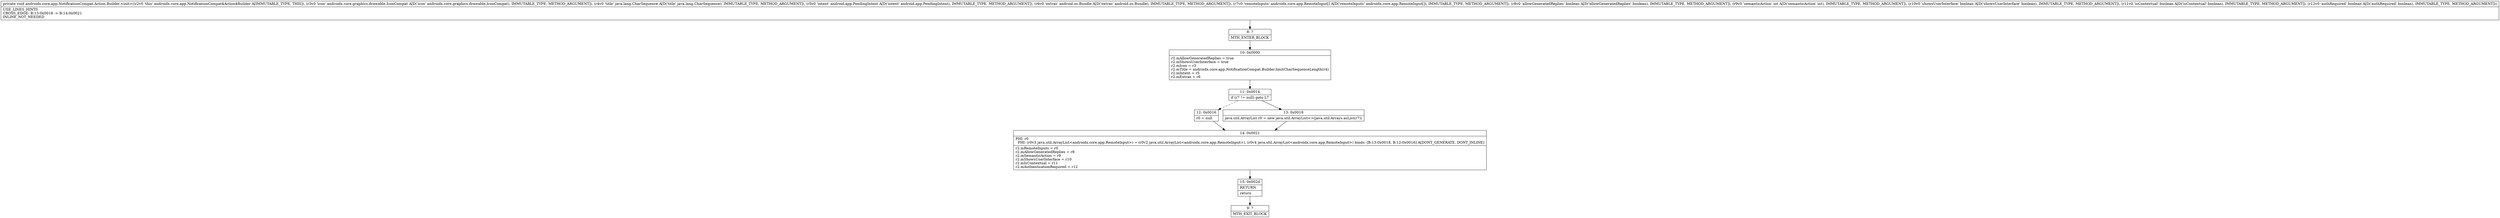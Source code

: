 digraph "CFG forandroidx.core.app.NotificationCompat.Action.Builder.\<init\>(Landroidx\/core\/graphics\/drawable\/IconCompat;Ljava\/lang\/CharSequence;Landroid\/app\/PendingIntent;Landroid\/os\/Bundle;[Landroidx\/core\/app\/RemoteInput;ZIZZZ)V" {
Node_8 [shape=record,label="{8\:\ ?|MTH_ENTER_BLOCK\l}"];
Node_10 [shape=record,label="{10\:\ 0x0000|r2.mAllowGeneratedReplies = true\lr2.mShowsUserInterface = true\lr2.mIcon = r3\lr2.mTitle = androidx.core.app.NotificationCompat.Builder.limitCharSequenceLength(r4)\lr2.mIntent = r5\lr2.mExtras = r6\l}"];
Node_11 [shape=record,label="{11\:\ 0x0014|if (r7 != null) goto L7\l}"];
Node_12 [shape=record,label="{12\:\ 0x0016|r0 = null\l}"];
Node_14 [shape=record,label="{14\:\ 0x0021|PHI: r0 \l  PHI: (r0v3 java.util.ArrayList\<androidx.core.app.RemoteInput\>) = (r0v2 java.util.ArrayList\<androidx.core.app.RemoteInput\>), (r0v4 java.util.ArrayList\<androidx.core.app.RemoteInput\>) binds: [B:13:0x0018, B:12:0x0016] A[DONT_GENERATE, DONT_INLINE]\l|r2.mRemoteInputs = r0\lr2.mAllowGeneratedReplies = r8\lr2.mSemanticAction = r9\lr2.mShowsUserInterface = r10\lr2.mIsContextual = r11\lr2.mAuthenticationRequired = r12\l}"];
Node_15 [shape=record,label="{15\:\ 0x002d|RETURN\l|return\l}"];
Node_9 [shape=record,label="{9\:\ ?|MTH_EXIT_BLOCK\l}"];
Node_13 [shape=record,label="{13\:\ 0x0018|java.util.ArrayList r0 = new java.util.ArrayList\<\>(java.util.Arrays.asList(r7))\l}"];
MethodNode[shape=record,label="{private void androidx.core.app.NotificationCompat.Action.Builder.\<init\>((r2v0 'this' androidx.core.app.NotificationCompat$Action$Builder A[IMMUTABLE_TYPE, THIS]), (r3v0 'icon' androidx.core.graphics.drawable.IconCompat A[D('icon' androidx.core.graphics.drawable.IconCompat), IMMUTABLE_TYPE, METHOD_ARGUMENT]), (r4v0 'title' java.lang.CharSequence A[D('title' java.lang.CharSequence), IMMUTABLE_TYPE, METHOD_ARGUMENT]), (r5v0 'intent' android.app.PendingIntent A[D('intent' android.app.PendingIntent), IMMUTABLE_TYPE, METHOD_ARGUMENT]), (r6v0 'extras' android.os.Bundle A[D('extras' android.os.Bundle), IMMUTABLE_TYPE, METHOD_ARGUMENT]), (r7v0 'remoteInputs' androidx.core.app.RemoteInput[] A[D('remoteInputs' androidx.core.app.RemoteInput[]), IMMUTABLE_TYPE, METHOD_ARGUMENT]), (r8v0 'allowGeneratedReplies' boolean A[D('allowGeneratedReplies' boolean), IMMUTABLE_TYPE, METHOD_ARGUMENT]), (r9v0 'semanticAction' int A[D('semanticAction' int), IMMUTABLE_TYPE, METHOD_ARGUMENT]), (r10v0 'showsUserInterface' boolean A[D('showsUserInterface' boolean), IMMUTABLE_TYPE, METHOD_ARGUMENT]), (r11v0 'isContextual' boolean A[D('isContextual' boolean), IMMUTABLE_TYPE, METHOD_ARGUMENT]), (r12v0 'authRequired' boolean A[D('authRequired' boolean), IMMUTABLE_TYPE, METHOD_ARGUMENT]))  | USE_LINES_HINTS\lCROSS_EDGE: B:13:0x0018 \-\> B:14:0x0021\lINLINE_NOT_NEEDED\l}"];
MethodNode -> Node_8;Node_8 -> Node_10;
Node_10 -> Node_11;
Node_11 -> Node_12[style=dashed];
Node_11 -> Node_13;
Node_12 -> Node_14;
Node_14 -> Node_15;
Node_15 -> Node_9;
Node_13 -> Node_14;
}

